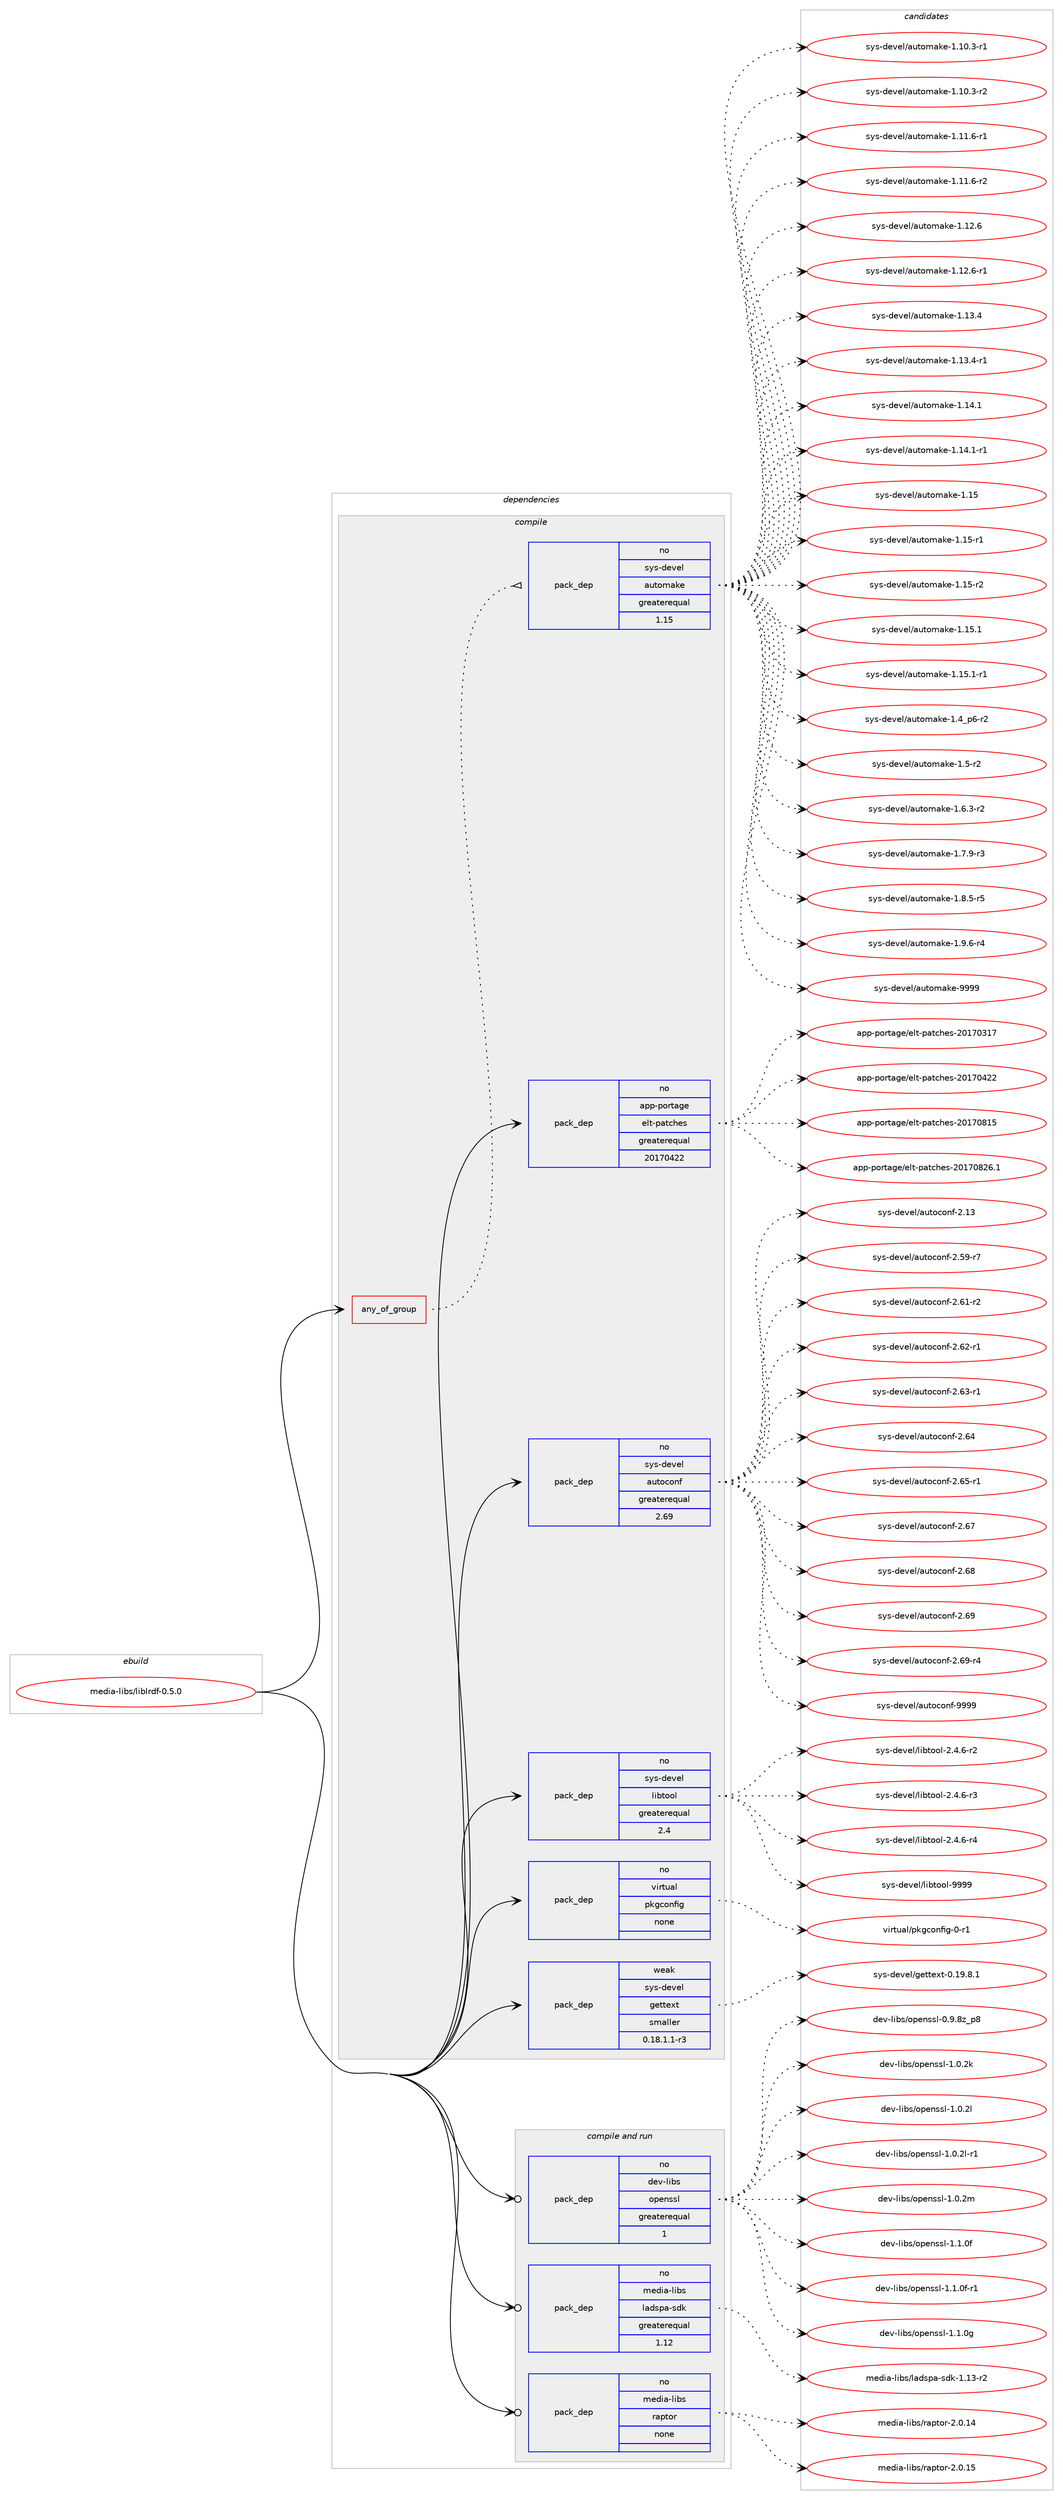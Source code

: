 digraph prolog {

# *************
# Graph options
# *************

newrank=true;
concentrate=true;
compound=true;
graph [rankdir=LR,fontname=Helvetica,fontsize=10,ranksep=1.5];#, ranksep=2.5, nodesep=0.2];
edge  [arrowhead=vee];
node  [fontname=Helvetica,fontsize=10];

# **********
# The ebuild
# **********

subgraph cluster_leftcol {
color=gray;
rank=same;
label=<<i>ebuild</i>>;
id [label="media-libs/liblrdf-0.5.0", color=red, width=4, href="../media-libs/liblrdf-0.5.0.svg"];
}

# ****************
# The dependencies
# ****************

subgraph cluster_midcol {
color=gray;
label=<<i>dependencies</i>>;
subgraph cluster_compile {
fillcolor="#eeeeee";
style=filled;
label=<<i>compile</i>>;
subgraph any5537 {
dependency364009 [label=<<TABLE BORDER="0" CELLBORDER="1" CELLSPACING="0" CELLPADDING="4"><TR><TD CELLPADDING="10">any_of_group</TD></TR></TABLE>>, shape=none, color=red];subgraph pack268572 {
dependency364010 [label=<<TABLE BORDER="0" CELLBORDER="1" CELLSPACING="0" CELLPADDING="4" WIDTH="220"><TR><TD ROWSPAN="6" CELLPADDING="30">pack_dep</TD></TR><TR><TD WIDTH="110">no</TD></TR><TR><TD>sys-devel</TD></TR><TR><TD>automake</TD></TR><TR><TD>greaterequal</TD></TR><TR><TD>1.15</TD></TR></TABLE>>, shape=none, color=blue];
}
dependency364009:e -> dependency364010:w [weight=20,style="dotted",arrowhead="oinv"];
}
id:e -> dependency364009:w [weight=20,style="solid",arrowhead="vee"];
subgraph pack268573 {
dependency364011 [label=<<TABLE BORDER="0" CELLBORDER="1" CELLSPACING="0" CELLPADDING="4" WIDTH="220"><TR><TD ROWSPAN="6" CELLPADDING="30">pack_dep</TD></TR><TR><TD WIDTH="110">no</TD></TR><TR><TD>app-portage</TD></TR><TR><TD>elt-patches</TD></TR><TR><TD>greaterequal</TD></TR><TR><TD>20170422</TD></TR></TABLE>>, shape=none, color=blue];
}
id:e -> dependency364011:w [weight=20,style="solid",arrowhead="vee"];
subgraph pack268574 {
dependency364012 [label=<<TABLE BORDER="0" CELLBORDER="1" CELLSPACING="0" CELLPADDING="4" WIDTH="220"><TR><TD ROWSPAN="6" CELLPADDING="30">pack_dep</TD></TR><TR><TD WIDTH="110">no</TD></TR><TR><TD>sys-devel</TD></TR><TR><TD>autoconf</TD></TR><TR><TD>greaterequal</TD></TR><TR><TD>2.69</TD></TR></TABLE>>, shape=none, color=blue];
}
id:e -> dependency364012:w [weight=20,style="solid",arrowhead="vee"];
subgraph pack268575 {
dependency364013 [label=<<TABLE BORDER="0" CELLBORDER="1" CELLSPACING="0" CELLPADDING="4" WIDTH="220"><TR><TD ROWSPAN="6" CELLPADDING="30">pack_dep</TD></TR><TR><TD WIDTH="110">no</TD></TR><TR><TD>sys-devel</TD></TR><TR><TD>libtool</TD></TR><TR><TD>greaterequal</TD></TR><TR><TD>2.4</TD></TR></TABLE>>, shape=none, color=blue];
}
id:e -> dependency364013:w [weight=20,style="solid",arrowhead="vee"];
subgraph pack268576 {
dependency364014 [label=<<TABLE BORDER="0" CELLBORDER="1" CELLSPACING="0" CELLPADDING="4" WIDTH="220"><TR><TD ROWSPAN="6" CELLPADDING="30">pack_dep</TD></TR><TR><TD WIDTH="110">no</TD></TR><TR><TD>virtual</TD></TR><TR><TD>pkgconfig</TD></TR><TR><TD>none</TD></TR><TR><TD></TD></TR></TABLE>>, shape=none, color=blue];
}
id:e -> dependency364014:w [weight=20,style="solid",arrowhead="vee"];
subgraph pack268577 {
dependency364015 [label=<<TABLE BORDER="0" CELLBORDER="1" CELLSPACING="0" CELLPADDING="4" WIDTH="220"><TR><TD ROWSPAN="6" CELLPADDING="30">pack_dep</TD></TR><TR><TD WIDTH="110">weak</TD></TR><TR><TD>sys-devel</TD></TR><TR><TD>gettext</TD></TR><TR><TD>smaller</TD></TR><TR><TD>0.18.1.1-r3</TD></TR></TABLE>>, shape=none, color=blue];
}
id:e -> dependency364015:w [weight=20,style="solid",arrowhead="vee"];
}
subgraph cluster_compileandrun {
fillcolor="#eeeeee";
style=filled;
label=<<i>compile and run</i>>;
subgraph pack268578 {
dependency364016 [label=<<TABLE BORDER="0" CELLBORDER="1" CELLSPACING="0" CELLPADDING="4" WIDTH="220"><TR><TD ROWSPAN="6" CELLPADDING="30">pack_dep</TD></TR><TR><TD WIDTH="110">no</TD></TR><TR><TD>dev-libs</TD></TR><TR><TD>openssl</TD></TR><TR><TD>greaterequal</TD></TR><TR><TD>1</TD></TR></TABLE>>, shape=none, color=blue];
}
id:e -> dependency364016:w [weight=20,style="solid",arrowhead="odotvee"];
subgraph pack268579 {
dependency364017 [label=<<TABLE BORDER="0" CELLBORDER="1" CELLSPACING="0" CELLPADDING="4" WIDTH="220"><TR><TD ROWSPAN="6" CELLPADDING="30">pack_dep</TD></TR><TR><TD WIDTH="110">no</TD></TR><TR><TD>media-libs</TD></TR><TR><TD>ladspa-sdk</TD></TR><TR><TD>greaterequal</TD></TR><TR><TD>1.12</TD></TR></TABLE>>, shape=none, color=blue];
}
id:e -> dependency364017:w [weight=20,style="solid",arrowhead="odotvee"];
subgraph pack268580 {
dependency364018 [label=<<TABLE BORDER="0" CELLBORDER="1" CELLSPACING="0" CELLPADDING="4" WIDTH="220"><TR><TD ROWSPAN="6" CELLPADDING="30">pack_dep</TD></TR><TR><TD WIDTH="110">no</TD></TR><TR><TD>media-libs</TD></TR><TR><TD>raptor</TD></TR><TR><TD>none</TD></TR><TR><TD></TD></TR></TABLE>>, shape=none, color=blue];
}
id:e -> dependency364018:w [weight=20,style="solid",arrowhead="odotvee"];
}
subgraph cluster_run {
fillcolor="#eeeeee";
style=filled;
label=<<i>run</i>>;
}
}

# **************
# The candidates
# **************

subgraph cluster_choices {
rank=same;
color=gray;
label=<<i>candidates</i>>;

subgraph choice268572 {
color=black;
nodesep=1;
choice11512111545100101118101108479711711611110997107101454946494846514511449 [label="sys-devel/automake-1.10.3-r1", color=red, width=4,href="../sys-devel/automake-1.10.3-r1.svg"];
choice11512111545100101118101108479711711611110997107101454946494846514511450 [label="sys-devel/automake-1.10.3-r2", color=red, width=4,href="../sys-devel/automake-1.10.3-r2.svg"];
choice11512111545100101118101108479711711611110997107101454946494946544511449 [label="sys-devel/automake-1.11.6-r1", color=red, width=4,href="../sys-devel/automake-1.11.6-r1.svg"];
choice11512111545100101118101108479711711611110997107101454946494946544511450 [label="sys-devel/automake-1.11.6-r2", color=red, width=4,href="../sys-devel/automake-1.11.6-r2.svg"];
choice1151211154510010111810110847971171161111099710710145494649504654 [label="sys-devel/automake-1.12.6", color=red, width=4,href="../sys-devel/automake-1.12.6.svg"];
choice11512111545100101118101108479711711611110997107101454946495046544511449 [label="sys-devel/automake-1.12.6-r1", color=red, width=4,href="../sys-devel/automake-1.12.6-r1.svg"];
choice1151211154510010111810110847971171161111099710710145494649514652 [label="sys-devel/automake-1.13.4", color=red, width=4,href="../sys-devel/automake-1.13.4.svg"];
choice11512111545100101118101108479711711611110997107101454946495146524511449 [label="sys-devel/automake-1.13.4-r1", color=red, width=4,href="../sys-devel/automake-1.13.4-r1.svg"];
choice1151211154510010111810110847971171161111099710710145494649524649 [label="sys-devel/automake-1.14.1", color=red, width=4,href="../sys-devel/automake-1.14.1.svg"];
choice11512111545100101118101108479711711611110997107101454946495246494511449 [label="sys-devel/automake-1.14.1-r1", color=red, width=4,href="../sys-devel/automake-1.14.1-r1.svg"];
choice115121115451001011181011084797117116111109971071014549464953 [label="sys-devel/automake-1.15", color=red, width=4,href="../sys-devel/automake-1.15.svg"];
choice1151211154510010111810110847971171161111099710710145494649534511449 [label="sys-devel/automake-1.15-r1", color=red, width=4,href="../sys-devel/automake-1.15-r1.svg"];
choice1151211154510010111810110847971171161111099710710145494649534511450 [label="sys-devel/automake-1.15-r2", color=red, width=4,href="../sys-devel/automake-1.15-r2.svg"];
choice1151211154510010111810110847971171161111099710710145494649534649 [label="sys-devel/automake-1.15.1", color=red, width=4,href="../sys-devel/automake-1.15.1.svg"];
choice11512111545100101118101108479711711611110997107101454946495346494511449 [label="sys-devel/automake-1.15.1-r1", color=red, width=4,href="../sys-devel/automake-1.15.1-r1.svg"];
choice115121115451001011181011084797117116111109971071014549465295112544511450 [label="sys-devel/automake-1.4_p6-r2", color=red, width=4,href="../sys-devel/automake-1.4_p6-r2.svg"];
choice11512111545100101118101108479711711611110997107101454946534511450 [label="sys-devel/automake-1.5-r2", color=red, width=4,href="../sys-devel/automake-1.5-r2.svg"];
choice115121115451001011181011084797117116111109971071014549465446514511450 [label="sys-devel/automake-1.6.3-r2", color=red, width=4,href="../sys-devel/automake-1.6.3-r2.svg"];
choice115121115451001011181011084797117116111109971071014549465546574511451 [label="sys-devel/automake-1.7.9-r3", color=red, width=4,href="../sys-devel/automake-1.7.9-r3.svg"];
choice115121115451001011181011084797117116111109971071014549465646534511453 [label="sys-devel/automake-1.8.5-r5", color=red, width=4,href="../sys-devel/automake-1.8.5-r5.svg"];
choice115121115451001011181011084797117116111109971071014549465746544511452 [label="sys-devel/automake-1.9.6-r4", color=red, width=4,href="../sys-devel/automake-1.9.6-r4.svg"];
choice115121115451001011181011084797117116111109971071014557575757 [label="sys-devel/automake-9999", color=red, width=4,href="../sys-devel/automake-9999.svg"];
dependency364010:e -> choice11512111545100101118101108479711711611110997107101454946494846514511449:w [style=dotted,weight="100"];
dependency364010:e -> choice11512111545100101118101108479711711611110997107101454946494846514511450:w [style=dotted,weight="100"];
dependency364010:e -> choice11512111545100101118101108479711711611110997107101454946494946544511449:w [style=dotted,weight="100"];
dependency364010:e -> choice11512111545100101118101108479711711611110997107101454946494946544511450:w [style=dotted,weight="100"];
dependency364010:e -> choice1151211154510010111810110847971171161111099710710145494649504654:w [style=dotted,weight="100"];
dependency364010:e -> choice11512111545100101118101108479711711611110997107101454946495046544511449:w [style=dotted,weight="100"];
dependency364010:e -> choice1151211154510010111810110847971171161111099710710145494649514652:w [style=dotted,weight="100"];
dependency364010:e -> choice11512111545100101118101108479711711611110997107101454946495146524511449:w [style=dotted,weight="100"];
dependency364010:e -> choice1151211154510010111810110847971171161111099710710145494649524649:w [style=dotted,weight="100"];
dependency364010:e -> choice11512111545100101118101108479711711611110997107101454946495246494511449:w [style=dotted,weight="100"];
dependency364010:e -> choice115121115451001011181011084797117116111109971071014549464953:w [style=dotted,weight="100"];
dependency364010:e -> choice1151211154510010111810110847971171161111099710710145494649534511449:w [style=dotted,weight="100"];
dependency364010:e -> choice1151211154510010111810110847971171161111099710710145494649534511450:w [style=dotted,weight="100"];
dependency364010:e -> choice1151211154510010111810110847971171161111099710710145494649534649:w [style=dotted,weight="100"];
dependency364010:e -> choice11512111545100101118101108479711711611110997107101454946495346494511449:w [style=dotted,weight="100"];
dependency364010:e -> choice115121115451001011181011084797117116111109971071014549465295112544511450:w [style=dotted,weight="100"];
dependency364010:e -> choice11512111545100101118101108479711711611110997107101454946534511450:w [style=dotted,weight="100"];
dependency364010:e -> choice115121115451001011181011084797117116111109971071014549465446514511450:w [style=dotted,weight="100"];
dependency364010:e -> choice115121115451001011181011084797117116111109971071014549465546574511451:w [style=dotted,weight="100"];
dependency364010:e -> choice115121115451001011181011084797117116111109971071014549465646534511453:w [style=dotted,weight="100"];
dependency364010:e -> choice115121115451001011181011084797117116111109971071014549465746544511452:w [style=dotted,weight="100"];
dependency364010:e -> choice115121115451001011181011084797117116111109971071014557575757:w [style=dotted,weight="100"];
}
subgraph choice268573 {
color=black;
nodesep=1;
choice97112112451121111141169710310147101108116451129711699104101115455048495548514955 [label="app-portage/elt-patches-20170317", color=red, width=4,href="../app-portage/elt-patches-20170317.svg"];
choice97112112451121111141169710310147101108116451129711699104101115455048495548525050 [label="app-portage/elt-patches-20170422", color=red, width=4,href="../app-portage/elt-patches-20170422.svg"];
choice97112112451121111141169710310147101108116451129711699104101115455048495548564953 [label="app-portage/elt-patches-20170815", color=red, width=4,href="../app-portage/elt-patches-20170815.svg"];
choice971121124511211111411697103101471011081164511297116991041011154550484955485650544649 [label="app-portage/elt-patches-20170826.1", color=red, width=4,href="../app-portage/elt-patches-20170826.1.svg"];
dependency364011:e -> choice97112112451121111141169710310147101108116451129711699104101115455048495548514955:w [style=dotted,weight="100"];
dependency364011:e -> choice97112112451121111141169710310147101108116451129711699104101115455048495548525050:w [style=dotted,weight="100"];
dependency364011:e -> choice97112112451121111141169710310147101108116451129711699104101115455048495548564953:w [style=dotted,weight="100"];
dependency364011:e -> choice971121124511211111411697103101471011081164511297116991041011154550484955485650544649:w [style=dotted,weight="100"];
}
subgraph choice268574 {
color=black;
nodesep=1;
choice115121115451001011181011084797117116111991111101024550464951 [label="sys-devel/autoconf-2.13", color=red, width=4,href="../sys-devel/autoconf-2.13.svg"];
choice1151211154510010111810110847971171161119911111010245504653574511455 [label="sys-devel/autoconf-2.59-r7", color=red, width=4,href="../sys-devel/autoconf-2.59-r7.svg"];
choice1151211154510010111810110847971171161119911111010245504654494511450 [label="sys-devel/autoconf-2.61-r2", color=red, width=4,href="../sys-devel/autoconf-2.61-r2.svg"];
choice1151211154510010111810110847971171161119911111010245504654504511449 [label="sys-devel/autoconf-2.62-r1", color=red, width=4,href="../sys-devel/autoconf-2.62-r1.svg"];
choice1151211154510010111810110847971171161119911111010245504654514511449 [label="sys-devel/autoconf-2.63-r1", color=red, width=4,href="../sys-devel/autoconf-2.63-r1.svg"];
choice115121115451001011181011084797117116111991111101024550465452 [label="sys-devel/autoconf-2.64", color=red, width=4,href="../sys-devel/autoconf-2.64.svg"];
choice1151211154510010111810110847971171161119911111010245504654534511449 [label="sys-devel/autoconf-2.65-r1", color=red, width=4,href="../sys-devel/autoconf-2.65-r1.svg"];
choice115121115451001011181011084797117116111991111101024550465455 [label="sys-devel/autoconf-2.67", color=red, width=4,href="../sys-devel/autoconf-2.67.svg"];
choice115121115451001011181011084797117116111991111101024550465456 [label="sys-devel/autoconf-2.68", color=red, width=4,href="../sys-devel/autoconf-2.68.svg"];
choice115121115451001011181011084797117116111991111101024550465457 [label="sys-devel/autoconf-2.69", color=red, width=4,href="../sys-devel/autoconf-2.69.svg"];
choice1151211154510010111810110847971171161119911111010245504654574511452 [label="sys-devel/autoconf-2.69-r4", color=red, width=4,href="../sys-devel/autoconf-2.69-r4.svg"];
choice115121115451001011181011084797117116111991111101024557575757 [label="sys-devel/autoconf-9999", color=red, width=4,href="../sys-devel/autoconf-9999.svg"];
dependency364012:e -> choice115121115451001011181011084797117116111991111101024550464951:w [style=dotted,weight="100"];
dependency364012:e -> choice1151211154510010111810110847971171161119911111010245504653574511455:w [style=dotted,weight="100"];
dependency364012:e -> choice1151211154510010111810110847971171161119911111010245504654494511450:w [style=dotted,weight="100"];
dependency364012:e -> choice1151211154510010111810110847971171161119911111010245504654504511449:w [style=dotted,weight="100"];
dependency364012:e -> choice1151211154510010111810110847971171161119911111010245504654514511449:w [style=dotted,weight="100"];
dependency364012:e -> choice115121115451001011181011084797117116111991111101024550465452:w [style=dotted,weight="100"];
dependency364012:e -> choice1151211154510010111810110847971171161119911111010245504654534511449:w [style=dotted,weight="100"];
dependency364012:e -> choice115121115451001011181011084797117116111991111101024550465455:w [style=dotted,weight="100"];
dependency364012:e -> choice115121115451001011181011084797117116111991111101024550465456:w [style=dotted,weight="100"];
dependency364012:e -> choice115121115451001011181011084797117116111991111101024550465457:w [style=dotted,weight="100"];
dependency364012:e -> choice1151211154510010111810110847971171161119911111010245504654574511452:w [style=dotted,weight="100"];
dependency364012:e -> choice115121115451001011181011084797117116111991111101024557575757:w [style=dotted,weight="100"];
}
subgraph choice268575 {
color=black;
nodesep=1;
choice1151211154510010111810110847108105981161111111084550465246544511450 [label="sys-devel/libtool-2.4.6-r2", color=red, width=4,href="../sys-devel/libtool-2.4.6-r2.svg"];
choice1151211154510010111810110847108105981161111111084550465246544511451 [label="sys-devel/libtool-2.4.6-r3", color=red, width=4,href="../sys-devel/libtool-2.4.6-r3.svg"];
choice1151211154510010111810110847108105981161111111084550465246544511452 [label="sys-devel/libtool-2.4.6-r4", color=red, width=4,href="../sys-devel/libtool-2.4.6-r4.svg"];
choice1151211154510010111810110847108105981161111111084557575757 [label="sys-devel/libtool-9999", color=red, width=4,href="../sys-devel/libtool-9999.svg"];
dependency364013:e -> choice1151211154510010111810110847108105981161111111084550465246544511450:w [style=dotted,weight="100"];
dependency364013:e -> choice1151211154510010111810110847108105981161111111084550465246544511451:w [style=dotted,weight="100"];
dependency364013:e -> choice1151211154510010111810110847108105981161111111084550465246544511452:w [style=dotted,weight="100"];
dependency364013:e -> choice1151211154510010111810110847108105981161111111084557575757:w [style=dotted,weight="100"];
}
subgraph choice268576 {
color=black;
nodesep=1;
choice11810511411611797108471121071039911111010210510345484511449 [label="virtual/pkgconfig-0-r1", color=red, width=4,href="../virtual/pkgconfig-0-r1.svg"];
dependency364014:e -> choice11810511411611797108471121071039911111010210510345484511449:w [style=dotted,weight="100"];
}
subgraph choice268577 {
color=black;
nodesep=1;
choice1151211154510010111810110847103101116116101120116454846495746564649 [label="sys-devel/gettext-0.19.8.1", color=red, width=4,href="../sys-devel/gettext-0.19.8.1.svg"];
dependency364015:e -> choice1151211154510010111810110847103101116116101120116454846495746564649:w [style=dotted,weight="100"];
}
subgraph choice268578 {
color=black;
nodesep=1;
choice1001011184510810598115471111121011101151151084548465746561229511256 [label="dev-libs/openssl-0.9.8z_p8", color=red, width=4,href="../dev-libs/openssl-0.9.8z_p8.svg"];
choice100101118451081059811547111112101110115115108454946484650107 [label="dev-libs/openssl-1.0.2k", color=red, width=4,href="../dev-libs/openssl-1.0.2k.svg"];
choice100101118451081059811547111112101110115115108454946484650108 [label="dev-libs/openssl-1.0.2l", color=red, width=4,href="../dev-libs/openssl-1.0.2l.svg"];
choice1001011184510810598115471111121011101151151084549464846501084511449 [label="dev-libs/openssl-1.0.2l-r1", color=red, width=4,href="../dev-libs/openssl-1.0.2l-r1.svg"];
choice100101118451081059811547111112101110115115108454946484650109 [label="dev-libs/openssl-1.0.2m", color=red, width=4,href="../dev-libs/openssl-1.0.2m.svg"];
choice100101118451081059811547111112101110115115108454946494648102 [label="dev-libs/openssl-1.1.0f", color=red, width=4,href="../dev-libs/openssl-1.1.0f.svg"];
choice1001011184510810598115471111121011101151151084549464946481024511449 [label="dev-libs/openssl-1.1.0f-r1", color=red, width=4,href="../dev-libs/openssl-1.1.0f-r1.svg"];
choice100101118451081059811547111112101110115115108454946494648103 [label="dev-libs/openssl-1.1.0g", color=red, width=4,href="../dev-libs/openssl-1.1.0g.svg"];
dependency364016:e -> choice1001011184510810598115471111121011101151151084548465746561229511256:w [style=dotted,weight="100"];
dependency364016:e -> choice100101118451081059811547111112101110115115108454946484650107:w [style=dotted,weight="100"];
dependency364016:e -> choice100101118451081059811547111112101110115115108454946484650108:w [style=dotted,weight="100"];
dependency364016:e -> choice1001011184510810598115471111121011101151151084549464846501084511449:w [style=dotted,weight="100"];
dependency364016:e -> choice100101118451081059811547111112101110115115108454946484650109:w [style=dotted,weight="100"];
dependency364016:e -> choice100101118451081059811547111112101110115115108454946494648102:w [style=dotted,weight="100"];
dependency364016:e -> choice1001011184510810598115471111121011101151151084549464946481024511449:w [style=dotted,weight="100"];
dependency364016:e -> choice100101118451081059811547111112101110115115108454946494648103:w [style=dotted,weight="100"];
}
subgraph choice268579 {
color=black;
nodesep=1;
choice1091011001059745108105981154710897100115112974511510010745494649514511450 [label="media-libs/ladspa-sdk-1.13-r2", color=red, width=4,href="../media-libs/ladspa-sdk-1.13-r2.svg"];
dependency364017:e -> choice1091011001059745108105981154710897100115112974511510010745494649514511450:w [style=dotted,weight="100"];
}
subgraph choice268580 {
color=black;
nodesep=1;
choice109101100105974510810598115471149711211611111445504648464952 [label="media-libs/raptor-2.0.14", color=red, width=4,href="../media-libs/raptor-2.0.14.svg"];
choice109101100105974510810598115471149711211611111445504648464953 [label="media-libs/raptor-2.0.15", color=red, width=4,href="../media-libs/raptor-2.0.15.svg"];
dependency364018:e -> choice109101100105974510810598115471149711211611111445504648464952:w [style=dotted,weight="100"];
dependency364018:e -> choice109101100105974510810598115471149711211611111445504648464953:w [style=dotted,weight="100"];
}
}

}
